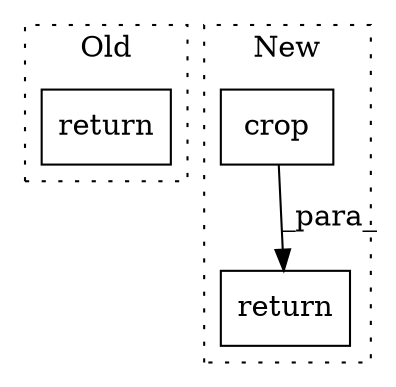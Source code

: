 digraph G {
subgraph cluster0 {
1 [label="return" a="41" s="522" l="7" shape="box"];
label = "Old";
style="dotted";
}
subgraph cluster1 {
2 [label="crop" a="32" s="594,628" l="5,1" shape="box"];
3 [label="return" a="41" s="576" l="7" shape="box"];
label = "New";
style="dotted";
}
2 -> 3 [label="_para_"];
}